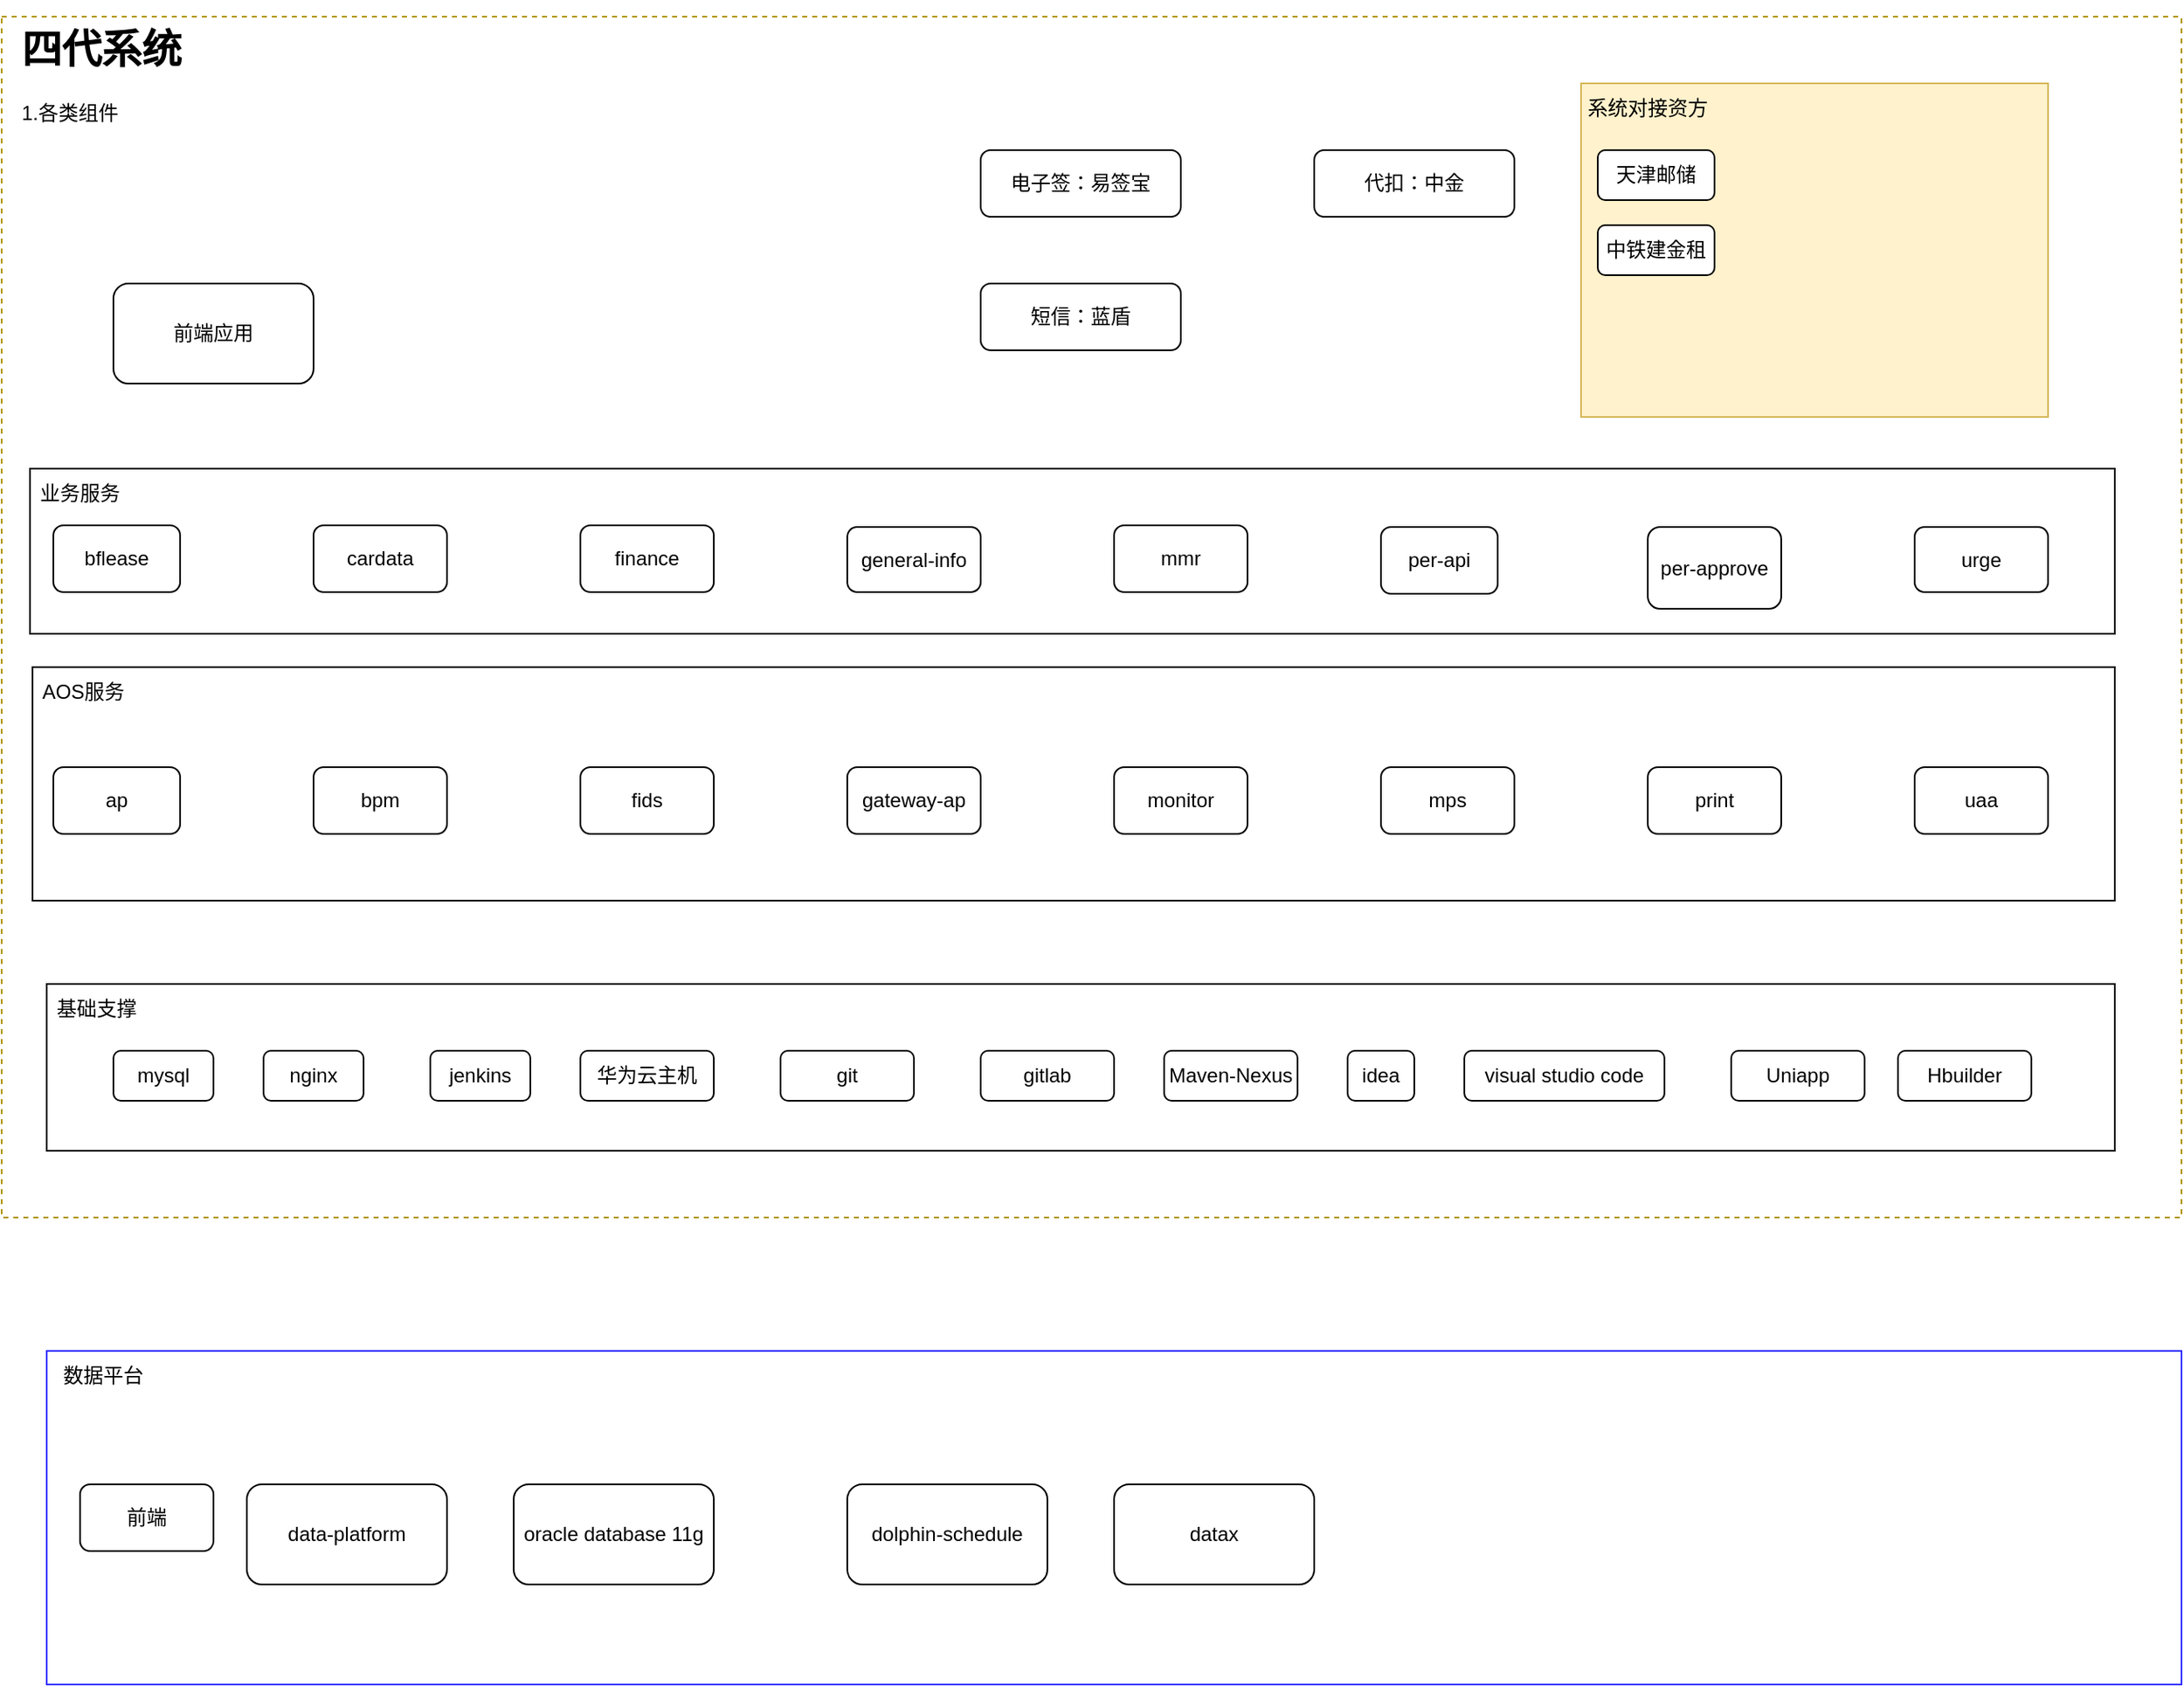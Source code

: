 <mxfile version="23.0.2" type="github">
  <diagram name="第 1 页" id="hGoqJkY9fPCCfGJZsLtL">
    <mxGraphModel dx="2261" dy="1915" grid="1" gridSize="10" guides="1" tooltips="1" connect="1" arrows="1" fold="1" page="1" pageScale="1" pageWidth="827" pageHeight="1169" math="0" shadow="0">
      <root>
        <mxCell id="0" />
        <mxCell id="1" parent="0" />
        <mxCell id="qDJLIH-oDZvLsUqniDZn-19" value="" style="rounded=0;whiteSpace=wrap;html=1;fillColor=none;dashed=1;fontColor=#000000;strokeColor=#B09500;" vertex="1" parent="1">
          <mxGeometry x="-827" y="-1120" width="1307" height="720" as="geometry" />
        </mxCell>
        <mxCell id="qDJLIH-oDZvLsUqniDZn-22" value="" style="rounded=0;whiteSpace=wrap;html=1;fillColor=none;" vertex="1" parent="1">
          <mxGeometry x="-810" y="-849" width="1250" height="99" as="geometry" />
        </mxCell>
        <mxCell id="qDJLIH-oDZvLsUqniDZn-21" value="" style="rounded=0;whiteSpace=wrap;html=1;" vertex="1" parent="1">
          <mxGeometry x="-808.5" y="-730" width="1248.5" height="140" as="geometry" />
        </mxCell>
        <mxCell id="qDJLIH-oDZvLsUqniDZn-2" value="ap" style="rounded=1;whiteSpace=wrap;html=1;" vertex="1" parent="1">
          <mxGeometry x="-796" y="-670" width="76" height="40" as="geometry" />
        </mxCell>
        <mxCell id="qDJLIH-oDZvLsUqniDZn-3" value="bflease" style="rounded=1;whiteSpace=wrap;html=1;" vertex="1" parent="1">
          <mxGeometry x="-796" y="-815" width="76" height="40" as="geometry" />
        </mxCell>
        <mxCell id="qDJLIH-oDZvLsUqniDZn-4" value="bpm" style="rounded=1;whiteSpace=wrap;html=1;" vertex="1" parent="1">
          <mxGeometry x="-640" y="-670" width="80" height="40" as="geometry" />
        </mxCell>
        <mxCell id="qDJLIH-oDZvLsUqniDZn-5" value="cardata" style="rounded=1;whiteSpace=wrap;html=1;" vertex="1" parent="1">
          <mxGeometry x="-640" y="-815" width="80" height="40" as="geometry" />
        </mxCell>
        <mxCell id="qDJLIH-oDZvLsUqniDZn-6" value="fids" style="rounded=1;whiteSpace=wrap;html=1;" vertex="1" parent="1">
          <mxGeometry x="-480" y="-670" width="80" height="40" as="geometry" />
        </mxCell>
        <mxCell id="qDJLIH-oDZvLsUqniDZn-7" value="finance" style="rounded=1;whiteSpace=wrap;html=1;" vertex="1" parent="1">
          <mxGeometry x="-480" y="-815" width="80" height="40" as="geometry" />
        </mxCell>
        <mxCell id="qDJLIH-oDZvLsUqniDZn-8" value="gateway-ap" style="rounded=1;whiteSpace=wrap;html=1;" vertex="1" parent="1">
          <mxGeometry x="-320" y="-670" width="80" height="40" as="geometry" />
        </mxCell>
        <mxCell id="qDJLIH-oDZvLsUqniDZn-9" value="general-info" style="rounded=1;whiteSpace=wrap;html=1;" vertex="1" parent="1">
          <mxGeometry x="-320" y="-814" width="80" height="39" as="geometry" />
        </mxCell>
        <mxCell id="qDJLIH-oDZvLsUqniDZn-10" value="mmr" style="rounded=1;whiteSpace=wrap;html=1;" vertex="1" parent="1">
          <mxGeometry x="-160" y="-815" width="80" height="40" as="geometry" />
        </mxCell>
        <mxCell id="qDJLIH-oDZvLsUqniDZn-11" value="monitor" style="rounded=1;whiteSpace=wrap;html=1;" vertex="1" parent="1">
          <mxGeometry x="-160" y="-670" width="80" height="40" as="geometry" />
        </mxCell>
        <mxCell id="qDJLIH-oDZvLsUqniDZn-12" value="mps" style="rounded=1;whiteSpace=wrap;html=1;" vertex="1" parent="1">
          <mxGeometry y="-670" width="80" height="40" as="geometry" />
        </mxCell>
        <mxCell id="qDJLIH-oDZvLsUqniDZn-13" value="per-api" style="rounded=1;whiteSpace=wrap;html=1;" vertex="1" parent="1">
          <mxGeometry y="-814" width="70" height="40" as="geometry" />
        </mxCell>
        <mxCell id="qDJLIH-oDZvLsUqniDZn-14" value="per-approve" style="rounded=1;whiteSpace=wrap;html=1;" vertex="1" parent="1">
          <mxGeometry x="160" y="-814" width="80" height="49" as="geometry" />
        </mxCell>
        <mxCell id="qDJLIH-oDZvLsUqniDZn-15" value="print" style="rounded=1;whiteSpace=wrap;html=1;" vertex="1" parent="1">
          <mxGeometry x="160" y="-670" width="80" height="40" as="geometry" />
        </mxCell>
        <mxCell id="qDJLIH-oDZvLsUqniDZn-16" value="uaa" style="rounded=1;whiteSpace=wrap;html=1;" vertex="1" parent="1">
          <mxGeometry x="320" y="-670" width="80" height="40" as="geometry" />
        </mxCell>
        <mxCell id="qDJLIH-oDZvLsUqniDZn-17" value="urge" style="rounded=1;whiteSpace=wrap;html=1;" vertex="1" parent="1">
          <mxGeometry x="320" y="-814" width="80" height="39" as="geometry" />
        </mxCell>
        <mxCell id="qDJLIH-oDZvLsUqniDZn-18" value="前端应用" style="rounded=1;whiteSpace=wrap;html=1;" vertex="1" parent="1">
          <mxGeometry x="-760" y="-960" width="120" height="60" as="geometry" />
        </mxCell>
        <mxCell id="qDJLIH-oDZvLsUqniDZn-20" value="&lt;h1&gt;四代系统&lt;br&gt;&lt;/h1&gt;&lt;div&gt;1.各类组件&lt;/div&gt;" style="text;html=1;strokeColor=none;fillColor=none;spacing=5;spacingTop=-20;whiteSpace=wrap;overflow=hidden;rounded=0;" vertex="1" parent="1">
          <mxGeometry x="-820" y="-1120" width="190" height="120" as="geometry" />
        </mxCell>
        <mxCell id="qDJLIH-oDZvLsUqniDZn-23" value="电子签：易签宝" style="rounded=1;whiteSpace=wrap;html=1;" vertex="1" parent="1">
          <mxGeometry x="-240" y="-1040" width="120" height="40" as="geometry" />
        </mxCell>
        <mxCell id="qDJLIH-oDZvLsUqniDZn-24" value="短信：蓝盾" style="rounded=1;whiteSpace=wrap;html=1;" vertex="1" parent="1">
          <mxGeometry x="-240" y="-960" width="120" height="40" as="geometry" />
        </mxCell>
        <mxCell id="qDJLIH-oDZvLsUqniDZn-27" value="代扣：中金" style="rounded=1;whiteSpace=wrap;html=1;" vertex="1" parent="1">
          <mxGeometry x="-40" y="-1040" width="120" height="40" as="geometry" />
        </mxCell>
        <mxCell id="qDJLIH-oDZvLsUqniDZn-28" value="" style="rounded=0;whiteSpace=wrap;html=1;fillColor=#fff2cc;strokeColor=#d6b656;" vertex="1" parent="1">
          <mxGeometry x="120" y="-1080" width="280" height="200" as="geometry" />
        </mxCell>
        <mxCell id="qDJLIH-oDZvLsUqniDZn-29" value="天津邮储" style="rounded=1;whiteSpace=wrap;html=1;" vertex="1" parent="1">
          <mxGeometry x="130" y="-1040" width="70" height="30" as="geometry" />
        </mxCell>
        <mxCell id="qDJLIH-oDZvLsUqniDZn-31" value="中铁建金租" style="rounded=1;whiteSpace=wrap;html=1;" vertex="1" parent="1">
          <mxGeometry x="130" y="-995" width="70" height="30" as="geometry" />
        </mxCell>
        <mxCell id="qDJLIH-oDZvLsUqniDZn-32" value="系统对接资方" style="text;html=1;strokeColor=none;fillColor=none;align=center;verticalAlign=middle;whiteSpace=wrap;rounded=0;" vertex="1" parent="1">
          <mxGeometry x="120" y="-1080" width="80" height="30" as="geometry" />
        </mxCell>
        <mxCell id="qDJLIH-oDZvLsUqniDZn-36" value="AOS服务" style="text;html=1;strokeColor=none;fillColor=none;align=center;verticalAlign=middle;whiteSpace=wrap;rounded=0;" vertex="1" parent="1">
          <mxGeometry x="-808" y="-730" width="60" height="30" as="geometry" />
        </mxCell>
        <mxCell id="qDJLIH-oDZvLsUqniDZn-37" value="" style="rounded=0;whiteSpace=wrap;html=1;" vertex="1" parent="1">
          <mxGeometry x="-800" y="-540" width="1240" height="100" as="geometry" />
        </mxCell>
        <mxCell id="qDJLIH-oDZvLsUqniDZn-38" value="mysql" style="rounded=1;whiteSpace=wrap;html=1;" vertex="1" parent="1">
          <mxGeometry x="-760" y="-500" width="60" height="30" as="geometry" />
        </mxCell>
        <mxCell id="qDJLIH-oDZvLsUqniDZn-39" value="基础支撑" style="text;html=1;strokeColor=none;fillColor=none;align=center;verticalAlign=middle;whiteSpace=wrap;rounded=0;" vertex="1" parent="1">
          <mxGeometry x="-800" y="-540" width="60" height="30" as="geometry" />
        </mxCell>
        <mxCell id="qDJLIH-oDZvLsUqniDZn-40" value="nginx" style="rounded=1;whiteSpace=wrap;html=1;" vertex="1" parent="1">
          <mxGeometry x="-670" y="-500" width="60" height="30" as="geometry" />
        </mxCell>
        <mxCell id="qDJLIH-oDZvLsUqniDZn-41" value="jenkins" style="rounded=1;whiteSpace=wrap;html=1;" vertex="1" parent="1">
          <mxGeometry x="-570" y="-500" width="60" height="30" as="geometry" />
        </mxCell>
        <mxCell id="qDJLIH-oDZvLsUqniDZn-43" value="华为云主机" style="rounded=1;whiteSpace=wrap;html=1;" vertex="1" parent="1">
          <mxGeometry x="-480" y="-500" width="80" height="30" as="geometry" />
        </mxCell>
        <mxCell id="qDJLIH-oDZvLsUqniDZn-44" value="业务服务" style="text;html=1;strokeColor=none;fillColor=none;align=center;verticalAlign=middle;whiteSpace=wrap;rounded=0;" vertex="1" parent="1">
          <mxGeometry x="-810" y="-849" width="60" height="30" as="geometry" />
        </mxCell>
        <mxCell id="qDJLIH-oDZvLsUqniDZn-45" value="git" style="rounded=1;whiteSpace=wrap;html=1;" vertex="1" parent="1">
          <mxGeometry x="-360" y="-500" width="80" height="30" as="geometry" />
        </mxCell>
        <mxCell id="qDJLIH-oDZvLsUqniDZn-46" value="gitlab" style="rounded=1;whiteSpace=wrap;html=1;" vertex="1" parent="1">
          <mxGeometry x="-240" y="-500" width="80" height="30" as="geometry" />
        </mxCell>
        <mxCell id="qDJLIH-oDZvLsUqniDZn-47" value="Maven-Nexus" style="rounded=1;whiteSpace=wrap;html=1;" vertex="1" parent="1">
          <mxGeometry x="-130" y="-500" width="80" height="30" as="geometry" />
        </mxCell>
        <mxCell id="qDJLIH-oDZvLsUqniDZn-48" value="idea" style="rounded=1;whiteSpace=wrap;html=1;" vertex="1" parent="1">
          <mxGeometry x="-20" y="-500" width="40" height="30" as="geometry" />
        </mxCell>
        <mxCell id="qDJLIH-oDZvLsUqniDZn-49" value="visual studio code" style="rounded=1;whiteSpace=wrap;html=1;" vertex="1" parent="1">
          <mxGeometry x="50" y="-500" width="120" height="30" as="geometry" />
        </mxCell>
        <mxCell id="qDJLIH-oDZvLsUqniDZn-51" value="Uniapp" style="rounded=1;whiteSpace=wrap;html=1;" vertex="1" parent="1">
          <mxGeometry x="210" y="-500" width="80" height="30" as="geometry" />
        </mxCell>
        <mxCell id="qDJLIH-oDZvLsUqniDZn-52" value="Hbuilder" style="rounded=1;whiteSpace=wrap;html=1;" vertex="1" parent="1">
          <mxGeometry x="310" y="-500" width="80" height="30" as="geometry" />
        </mxCell>
        <mxCell id="qDJLIH-oDZvLsUqniDZn-53" value="" style="rounded=0;whiteSpace=wrap;html=1;fillStyle=hatch;strokeColor=#3333FF;" vertex="1" parent="1">
          <mxGeometry x="-800" y="-320" width="1280" height="200" as="geometry" />
        </mxCell>
        <mxCell id="qDJLIH-oDZvLsUqniDZn-54" value="前端" style="rounded=1;whiteSpace=wrap;html=1;" vertex="1" parent="1">
          <mxGeometry x="-780" y="-240" width="80" height="40" as="geometry" />
        </mxCell>
        <mxCell id="qDJLIH-oDZvLsUqniDZn-55" value="data-platform" style="rounded=1;whiteSpace=wrap;html=1;" vertex="1" parent="1">
          <mxGeometry x="-680" y="-240" width="120" height="60" as="geometry" />
        </mxCell>
        <mxCell id="qDJLIH-oDZvLsUqniDZn-56" value="oracle database 11g" style="rounded=1;whiteSpace=wrap;html=1;" vertex="1" parent="1">
          <mxGeometry x="-520" y="-240" width="120" height="60" as="geometry" />
        </mxCell>
        <mxCell id="qDJLIH-oDZvLsUqniDZn-57" value="dolphin-schedule" style="rounded=1;whiteSpace=wrap;html=1;" vertex="1" parent="1">
          <mxGeometry x="-320" y="-240" width="120" height="60" as="geometry" />
        </mxCell>
        <mxCell id="qDJLIH-oDZvLsUqniDZn-58" value="datax" style="rounded=1;whiteSpace=wrap;html=1;" vertex="1" parent="1">
          <mxGeometry x="-160" y="-240" width="120" height="60" as="geometry" />
        </mxCell>
        <mxCell id="qDJLIH-oDZvLsUqniDZn-59" value="数据平台" style="text;html=1;strokeColor=none;fillColor=none;align=center;verticalAlign=middle;whiteSpace=wrap;rounded=0;" vertex="1" parent="1">
          <mxGeometry x="-796" y="-320" width="60" height="30" as="geometry" />
        </mxCell>
      </root>
    </mxGraphModel>
  </diagram>
</mxfile>
